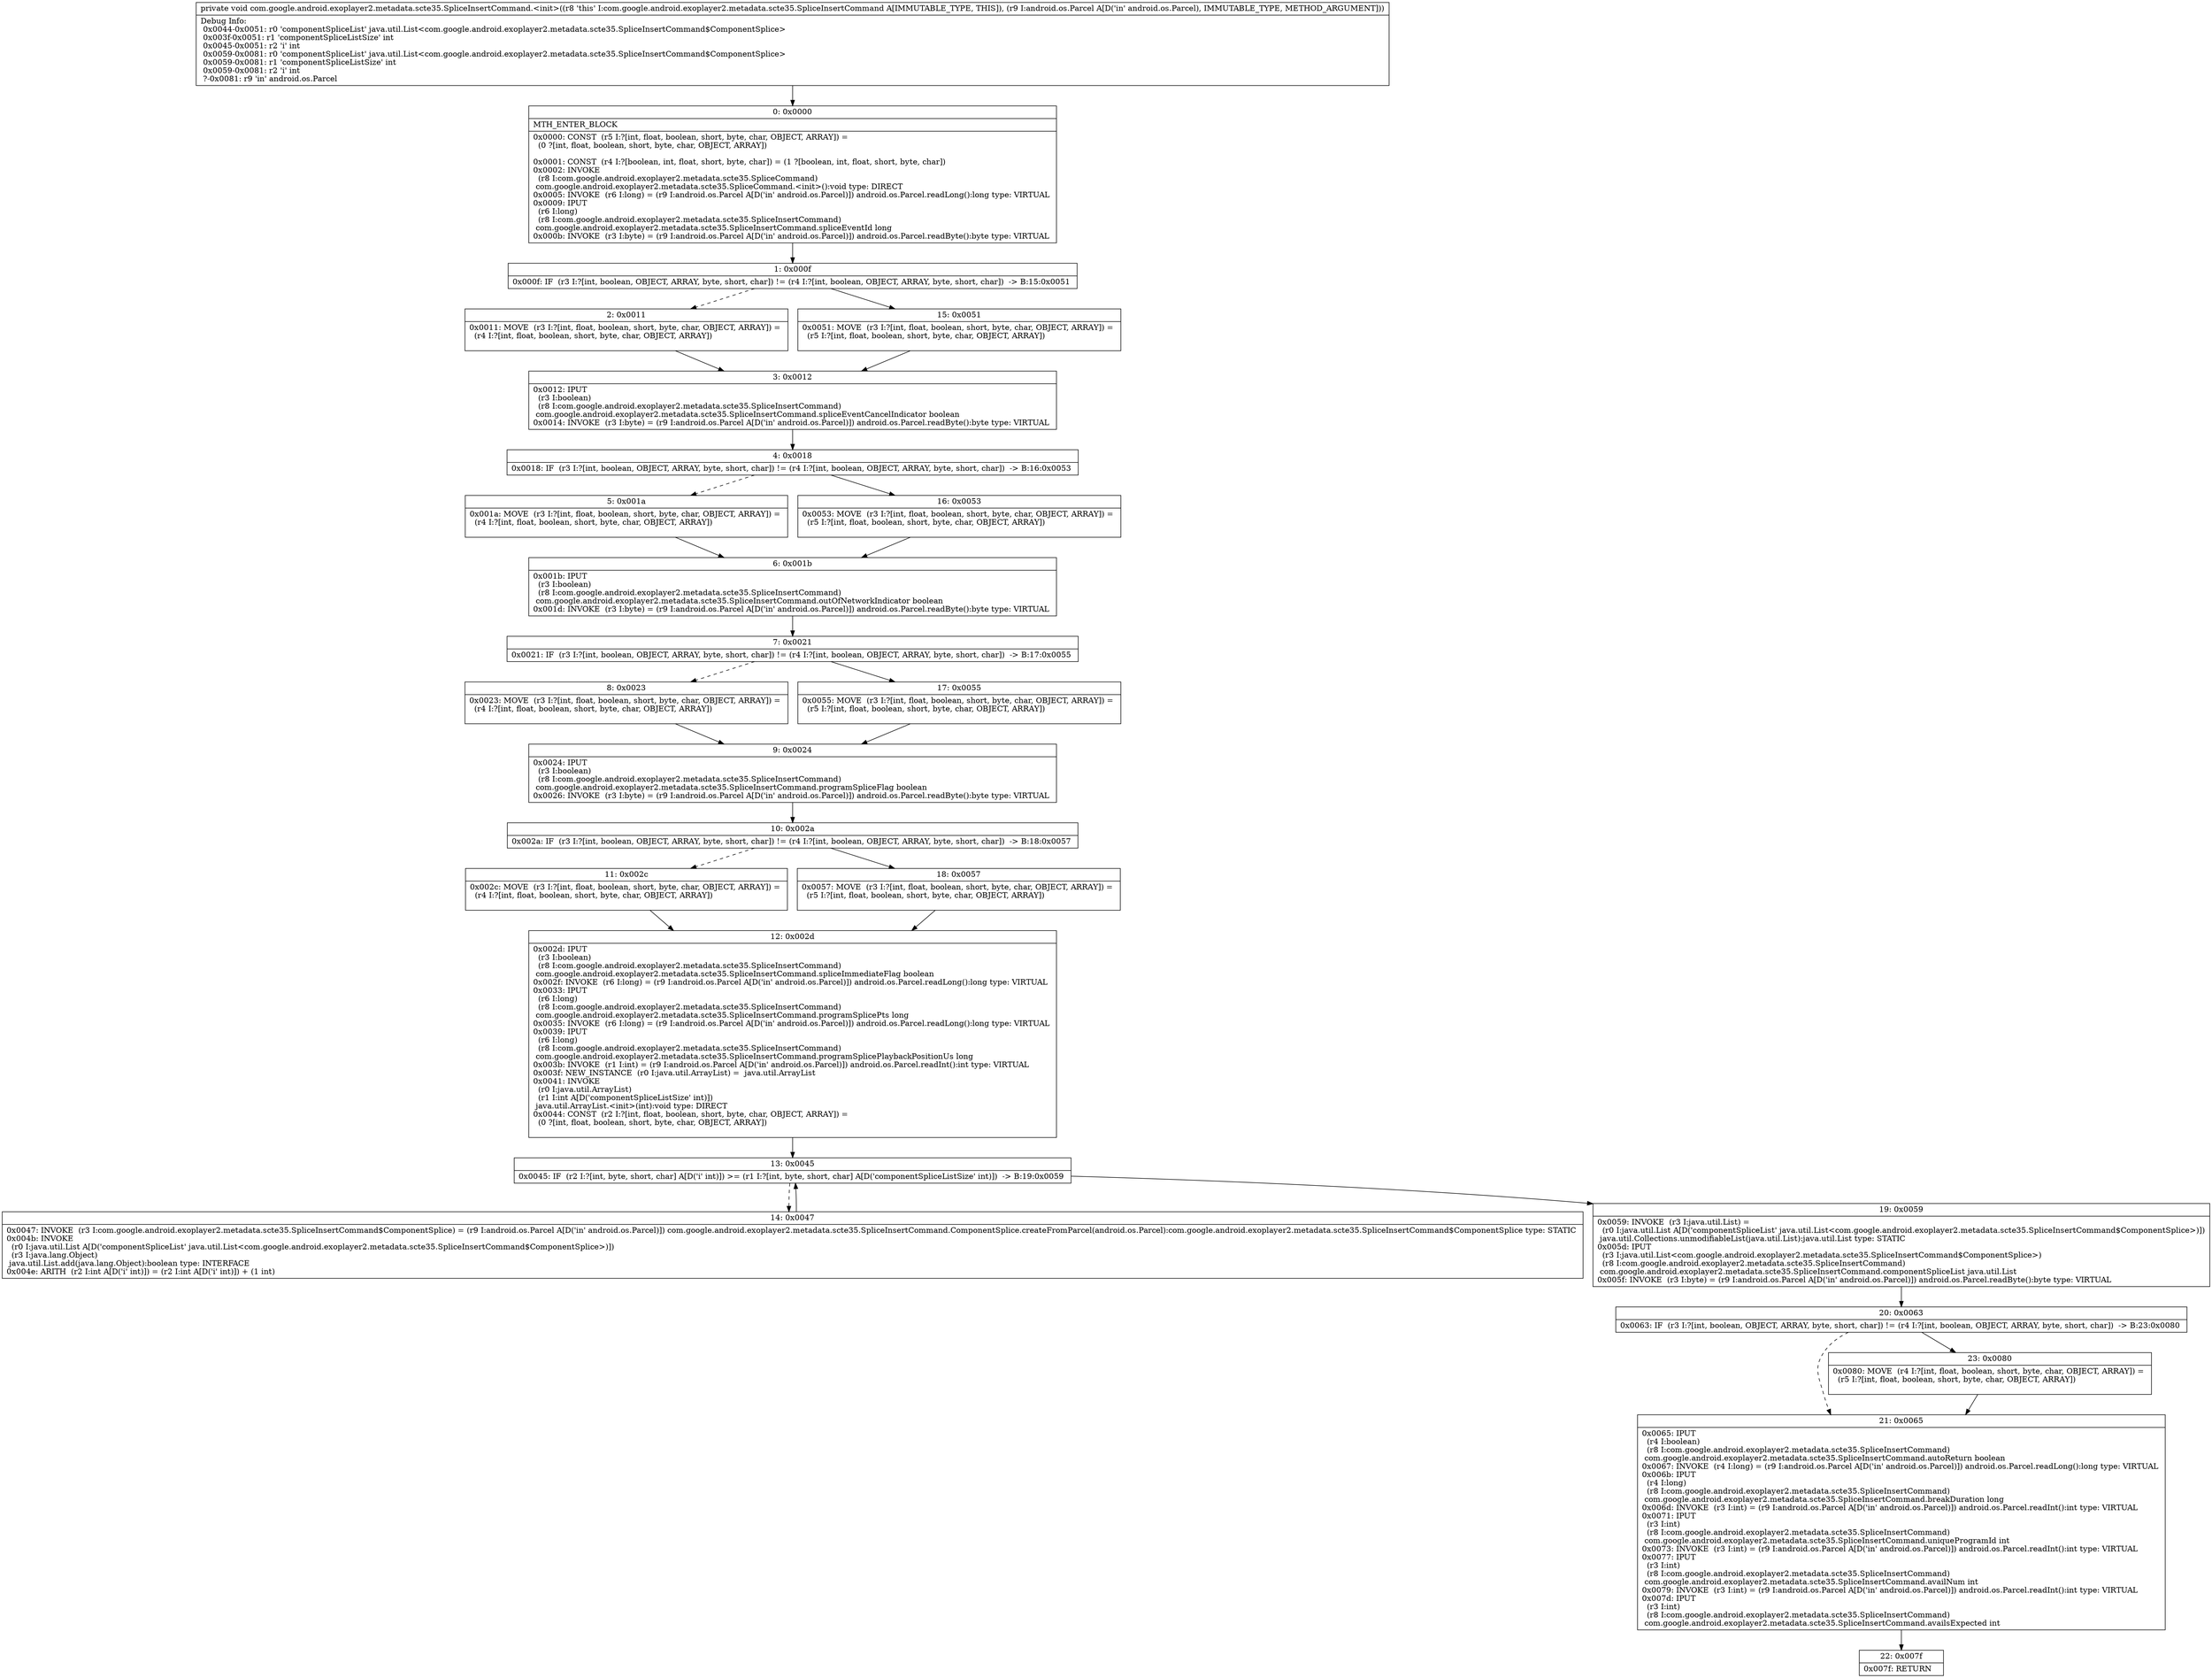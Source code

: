 digraph "CFG forcom.google.android.exoplayer2.metadata.scte35.SpliceInsertCommand.\<init\>(Landroid\/os\/Parcel;)V" {
Node_0 [shape=record,label="{0\:\ 0x0000|MTH_ENTER_BLOCK\l|0x0000: CONST  (r5 I:?[int, float, boolean, short, byte, char, OBJECT, ARRAY]) = \l  (0 ?[int, float, boolean, short, byte, char, OBJECT, ARRAY])\l \l0x0001: CONST  (r4 I:?[boolean, int, float, short, byte, char]) = (1 ?[boolean, int, float, short, byte, char]) \l0x0002: INVOKE  \l  (r8 I:com.google.android.exoplayer2.metadata.scte35.SpliceCommand)\l com.google.android.exoplayer2.metadata.scte35.SpliceCommand.\<init\>():void type: DIRECT \l0x0005: INVOKE  (r6 I:long) = (r9 I:android.os.Parcel A[D('in' android.os.Parcel)]) android.os.Parcel.readLong():long type: VIRTUAL \l0x0009: IPUT  \l  (r6 I:long)\l  (r8 I:com.google.android.exoplayer2.metadata.scte35.SpliceInsertCommand)\l com.google.android.exoplayer2.metadata.scte35.SpliceInsertCommand.spliceEventId long \l0x000b: INVOKE  (r3 I:byte) = (r9 I:android.os.Parcel A[D('in' android.os.Parcel)]) android.os.Parcel.readByte():byte type: VIRTUAL \l}"];
Node_1 [shape=record,label="{1\:\ 0x000f|0x000f: IF  (r3 I:?[int, boolean, OBJECT, ARRAY, byte, short, char]) != (r4 I:?[int, boolean, OBJECT, ARRAY, byte, short, char])  \-\> B:15:0x0051 \l}"];
Node_2 [shape=record,label="{2\:\ 0x0011|0x0011: MOVE  (r3 I:?[int, float, boolean, short, byte, char, OBJECT, ARRAY]) = \l  (r4 I:?[int, float, boolean, short, byte, char, OBJECT, ARRAY])\l \l}"];
Node_3 [shape=record,label="{3\:\ 0x0012|0x0012: IPUT  \l  (r3 I:boolean)\l  (r8 I:com.google.android.exoplayer2.metadata.scte35.SpliceInsertCommand)\l com.google.android.exoplayer2.metadata.scte35.SpliceInsertCommand.spliceEventCancelIndicator boolean \l0x0014: INVOKE  (r3 I:byte) = (r9 I:android.os.Parcel A[D('in' android.os.Parcel)]) android.os.Parcel.readByte():byte type: VIRTUAL \l}"];
Node_4 [shape=record,label="{4\:\ 0x0018|0x0018: IF  (r3 I:?[int, boolean, OBJECT, ARRAY, byte, short, char]) != (r4 I:?[int, boolean, OBJECT, ARRAY, byte, short, char])  \-\> B:16:0x0053 \l}"];
Node_5 [shape=record,label="{5\:\ 0x001a|0x001a: MOVE  (r3 I:?[int, float, boolean, short, byte, char, OBJECT, ARRAY]) = \l  (r4 I:?[int, float, boolean, short, byte, char, OBJECT, ARRAY])\l \l}"];
Node_6 [shape=record,label="{6\:\ 0x001b|0x001b: IPUT  \l  (r3 I:boolean)\l  (r8 I:com.google.android.exoplayer2.metadata.scte35.SpliceInsertCommand)\l com.google.android.exoplayer2.metadata.scte35.SpliceInsertCommand.outOfNetworkIndicator boolean \l0x001d: INVOKE  (r3 I:byte) = (r9 I:android.os.Parcel A[D('in' android.os.Parcel)]) android.os.Parcel.readByte():byte type: VIRTUAL \l}"];
Node_7 [shape=record,label="{7\:\ 0x0021|0x0021: IF  (r3 I:?[int, boolean, OBJECT, ARRAY, byte, short, char]) != (r4 I:?[int, boolean, OBJECT, ARRAY, byte, short, char])  \-\> B:17:0x0055 \l}"];
Node_8 [shape=record,label="{8\:\ 0x0023|0x0023: MOVE  (r3 I:?[int, float, boolean, short, byte, char, OBJECT, ARRAY]) = \l  (r4 I:?[int, float, boolean, short, byte, char, OBJECT, ARRAY])\l \l}"];
Node_9 [shape=record,label="{9\:\ 0x0024|0x0024: IPUT  \l  (r3 I:boolean)\l  (r8 I:com.google.android.exoplayer2.metadata.scte35.SpliceInsertCommand)\l com.google.android.exoplayer2.metadata.scte35.SpliceInsertCommand.programSpliceFlag boolean \l0x0026: INVOKE  (r3 I:byte) = (r9 I:android.os.Parcel A[D('in' android.os.Parcel)]) android.os.Parcel.readByte():byte type: VIRTUAL \l}"];
Node_10 [shape=record,label="{10\:\ 0x002a|0x002a: IF  (r3 I:?[int, boolean, OBJECT, ARRAY, byte, short, char]) != (r4 I:?[int, boolean, OBJECT, ARRAY, byte, short, char])  \-\> B:18:0x0057 \l}"];
Node_11 [shape=record,label="{11\:\ 0x002c|0x002c: MOVE  (r3 I:?[int, float, boolean, short, byte, char, OBJECT, ARRAY]) = \l  (r4 I:?[int, float, boolean, short, byte, char, OBJECT, ARRAY])\l \l}"];
Node_12 [shape=record,label="{12\:\ 0x002d|0x002d: IPUT  \l  (r3 I:boolean)\l  (r8 I:com.google.android.exoplayer2.metadata.scte35.SpliceInsertCommand)\l com.google.android.exoplayer2.metadata.scte35.SpliceInsertCommand.spliceImmediateFlag boolean \l0x002f: INVOKE  (r6 I:long) = (r9 I:android.os.Parcel A[D('in' android.os.Parcel)]) android.os.Parcel.readLong():long type: VIRTUAL \l0x0033: IPUT  \l  (r6 I:long)\l  (r8 I:com.google.android.exoplayer2.metadata.scte35.SpliceInsertCommand)\l com.google.android.exoplayer2.metadata.scte35.SpliceInsertCommand.programSplicePts long \l0x0035: INVOKE  (r6 I:long) = (r9 I:android.os.Parcel A[D('in' android.os.Parcel)]) android.os.Parcel.readLong():long type: VIRTUAL \l0x0039: IPUT  \l  (r6 I:long)\l  (r8 I:com.google.android.exoplayer2.metadata.scte35.SpliceInsertCommand)\l com.google.android.exoplayer2.metadata.scte35.SpliceInsertCommand.programSplicePlaybackPositionUs long \l0x003b: INVOKE  (r1 I:int) = (r9 I:android.os.Parcel A[D('in' android.os.Parcel)]) android.os.Parcel.readInt():int type: VIRTUAL \l0x003f: NEW_INSTANCE  (r0 I:java.util.ArrayList) =  java.util.ArrayList \l0x0041: INVOKE  \l  (r0 I:java.util.ArrayList)\l  (r1 I:int A[D('componentSpliceListSize' int)])\l java.util.ArrayList.\<init\>(int):void type: DIRECT \l0x0044: CONST  (r2 I:?[int, float, boolean, short, byte, char, OBJECT, ARRAY]) = \l  (0 ?[int, float, boolean, short, byte, char, OBJECT, ARRAY])\l \l}"];
Node_13 [shape=record,label="{13\:\ 0x0045|0x0045: IF  (r2 I:?[int, byte, short, char] A[D('i' int)]) \>= (r1 I:?[int, byte, short, char] A[D('componentSpliceListSize' int)])  \-\> B:19:0x0059 \l}"];
Node_14 [shape=record,label="{14\:\ 0x0047|0x0047: INVOKE  (r3 I:com.google.android.exoplayer2.metadata.scte35.SpliceInsertCommand$ComponentSplice) = (r9 I:android.os.Parcel A[D('in' android.os.Parcel)]) com.google.android.exoplayer2.metadata.scte35.SpliceInsertCommand.ComponentSplice.createFromParcel(android.os.Parcel):com.google.android.exoplayer2.metadata.scte35.SpliceInsertCommand$ComponentSplice type: STATIC \l0x004b: INVOKE  \l  (r0 I:java.util.List A[D('componentSpliceList' java.util.List\<com.google.android.exoplayer2.metadata.scte35.SpliceInsertCommand$ComponentSplice\>)])\l  (r3 I:java.lang.Object)\l java.util.List.add(java.lang.Object):boolean type: INTERFACE \l0x004e: ARITH  (r2 I:int A[D('i' int)]) = (r2 I:int A[D('i' int)]) + (1 int) \l}"];
Node_15 [shape=record,label="{15\:\ 0x0051|0x0051: MOVE  (r3 I:?[int, float, boolean, short, byte, char, OBJECT, ARRAY]) = \l  (r5 I:?[int, float, boolean, short, byte, char, OBJECT, ARRAY])\l \l}"];
Node_16 [shape=record,label="{16\:\ 0x0053|0x0053: MOVE  (r3 I:?[int, float, boolean, short, byte, char, OBJECT, ARRAY]) = \l  (r5 I:?[int, float, boolean, short, byte, char, OBJECT, ARRAY])\l \l}"];
Node_17 [shape=record,label="{17\:\ 0x0055|0x0055: MOVE  (r3 I:?[int, float, boolean, short, byte, char, OBJECT, ARRAY]) = \l  (r5 I:?[int, float, boolean, short, byte, char, OBJECT, ARRAY])\l \l}"];
Node_18 [shape=record,label="{18\:\ 0x0057|0x0057: MOVE  (r3 I:?[int, float, boolean, short, byte, char, OBJECT, ARRAY]) = \l  (r5 I:?[int, float, boolean, short, byte, char, OBJECT, ARRAY])\l \l}"];
Node_19 [shape=record,label="{19\:\ 0x0059|0x0059: INVOKE  (r3 I:java.util.List) = \l  (r0 I:java.util.List A[D('componentSpliceList' java.util.List\<com.google.android.exoplayer2.metadata.scte35.SpliceInsertCommand$ComponentSplice\>)])\l java.util.Collections.unmodifiableList(java.util.List):java.util.List type: STATIC \l0x005d: IPUT  \l  (r3 I:java.util.List\<com.google.android.exoplayer2.metadata.scte35.SpliceInsertCommand$ComponentSplice\>)\l  (r8 I:com.google.android.exoplayer2.metadata.scte35.SpliceInsertCommand)\l com.google.android.exoplayer2.metadata.scte35.SpliceInsertCommand.componentSpliceList java.util.List \l0x005f: INVOKE  (r3 I:byte) = (r9 I:android.os.Parcel A[D('in' android.os.Parcel)]) android.os.Parcel.readByte():byte type: VIRTUAL \l}"];
Node_20 [shape=record,label="{20\:\ 0x0063|0x0063: IF  (r3 I:?[int, boolean, OBJECT, ARRAY, byte, short, char]) != (r4 I:?[int, boolean, OBJECT, ARRAY, byte, short, char])  \-\> B:23:0x0080 \l}"];
Node_21 [shape=record,label="{21\:\ 0x0065|0x0065: IPUT  \l  (r4 I:boolean)\l  (r8 I:com.google.android.exoplayer2.metadata.scte35.SpliceInsertCommand)\l com.google.android.exoplayer2.metadata.scte35.SpliceInsertCommand.autoReturn boolean \l0x0067: INVOKE  (r4 I:long) = (r9 I:android.os.Parcel A[D('in' android.os.Parcel)]) android.os.Parcel.readLong():long type: VIRTUAL \l0x006b: IPUT  \l  (r4 I:long)\l  (r8 I:com.google.android.exoplayer2.metadata.scte35.SpliceInsertCommand)\l com.google.android.exoplayer2.metadata.scte35.SpliceInsertCommand.breakDuration long \l0x006d: INVOKE  (r3 I:int) = (r9 I:android.os.Parcel A[D('in' android.os.Parcel)]) android.os.Parcel.readInt():int type: VIRTUAL \l0x0071: IPUT  \l  (r3 I:int)\l  (r8 I:com.google.android.exoplayer2.metadata.scte35.SpliceInsertCommand)\l com.google.android.exoplayer2.metadata.scte35.SpliceInsertCommand.uniqueProgramId int \l0x0073: INVOKE  (r3 I:int) = (r9 I:android.os.Parcel A[D('in' android.os.Parcel)]) android.os.Parcel.readInt():int type: VIRTUAL \l0x0077: IPUT  \l  (r3 I:int)\l  (r8 I:com.google.android.exoplayer2.metadata.scte35.SpliceInsertCommand)\l com.google.android.exoplayer2.metadata.scte35.SpliceInsertCommand.availNum int \l0x0079: INVOKE  (r3 I:int) = (r9 I:android.os.Parcel A[D('in' android.os.Parcel)]) android.os.Parcel.readInt():int type: VIRTUAL \l0x007d: IPUT  \l  (r3 I:int)\l  (r8 I:com.google.android.exoplayer2.metadata.scte35.SpliceInsertCommand)\l com.google.android.exoplayer2.metadata.scte35.SpliceInsertCommand.availsExpected int \l}"];
Node_22 [shape=record,label="{22\:\ 0x007f|0x007f: RETURN   \l}"];
Node_23 [shape=record,label="{23\:\ 0x0080|0x0080: MOVE  (r4 I:?[int, float, boolean, short, byte, char, OBJECT, ARRAY]) = \l  (r5 I:?[int, float, boolean, short, byte, char, OBJECT, ARRAY])\l \l}"];
MethodNode[shape=record,label="{private void com.google.android.exoplayer2.metadata.scte35.SpliceInsertCommand.\<init\>((r8 'this' I:com.google.android.exoplayer2.metadata.scte35.SpliceInsertCommand A[IMMUTABLE_TYPE, THIS]), (r9 I:android.os.Parcel A[D('in' android.os.Parcel), IMMUTABLE_TYPE, METHOD_ARGUMENT]))  | Debug Info:\l  0x0044\-0x0051: r0 'componentSpliceList' java.util.List\<com.google.android.exoplayer2.metadata.scte35.SpliceInsertCommand$ComponentSplice\>\l  0x003f\-0x0051: r1 'componentSpliceListSize' int\l  0x0045\-0x0051: r2 'i' int\l  0x0059\-0x0081: r0 'componentSpliceList' java.util.List\<com.google.android.exoplayer2.metadata.scte35.SpliceInsertCommand$ComponentSplice\>\l  0x0059\-0x0081: r1 'componentSpliceListSize' int\l  0x0059\-0x0081: r2 'i' int\l  ?\-0x0081: r9 'in' android.os.Parcel\l}"];
MethodNode -> Node_0;
Node_0 -> Node_1;
Node_1 -> Node_2[style=dashed];
Node_1 -> Node_15;
Node_2 -> Node_3;
Node_3 -> Node_4;
Node_4 -> Node_5[style=dashed];
Node_4 -> Node_16;
Node_5 -> Node_6;
Node_6 -> Node_7;
Node_7 -> Node_8[style=dashed];
Node_7 -> Node_17;
Node_8 -> Node_9;
Node_9 -> Node_10;
Node_10 -> Node_11[style=dashed];
Node_10 -> Node_18;
Node_11 -> Node_12;
Node_12 -> Node_13;
Node_13 -> Node_14[style=dashed];
Node_13 -> Node_19;
Node_14 -> Node_13;
Node_15 -> Node_3;
Node_16 -> Node_6;
Node_17 -> Node_9;
Node_18 -> Node_12;
Node_19 -> Node_20;
Node_20 -> Node_21[style=dashed];
Node_20 -> Node_23;
Node_21 -> Node_22;
Node_23 -> Node_21;
}

